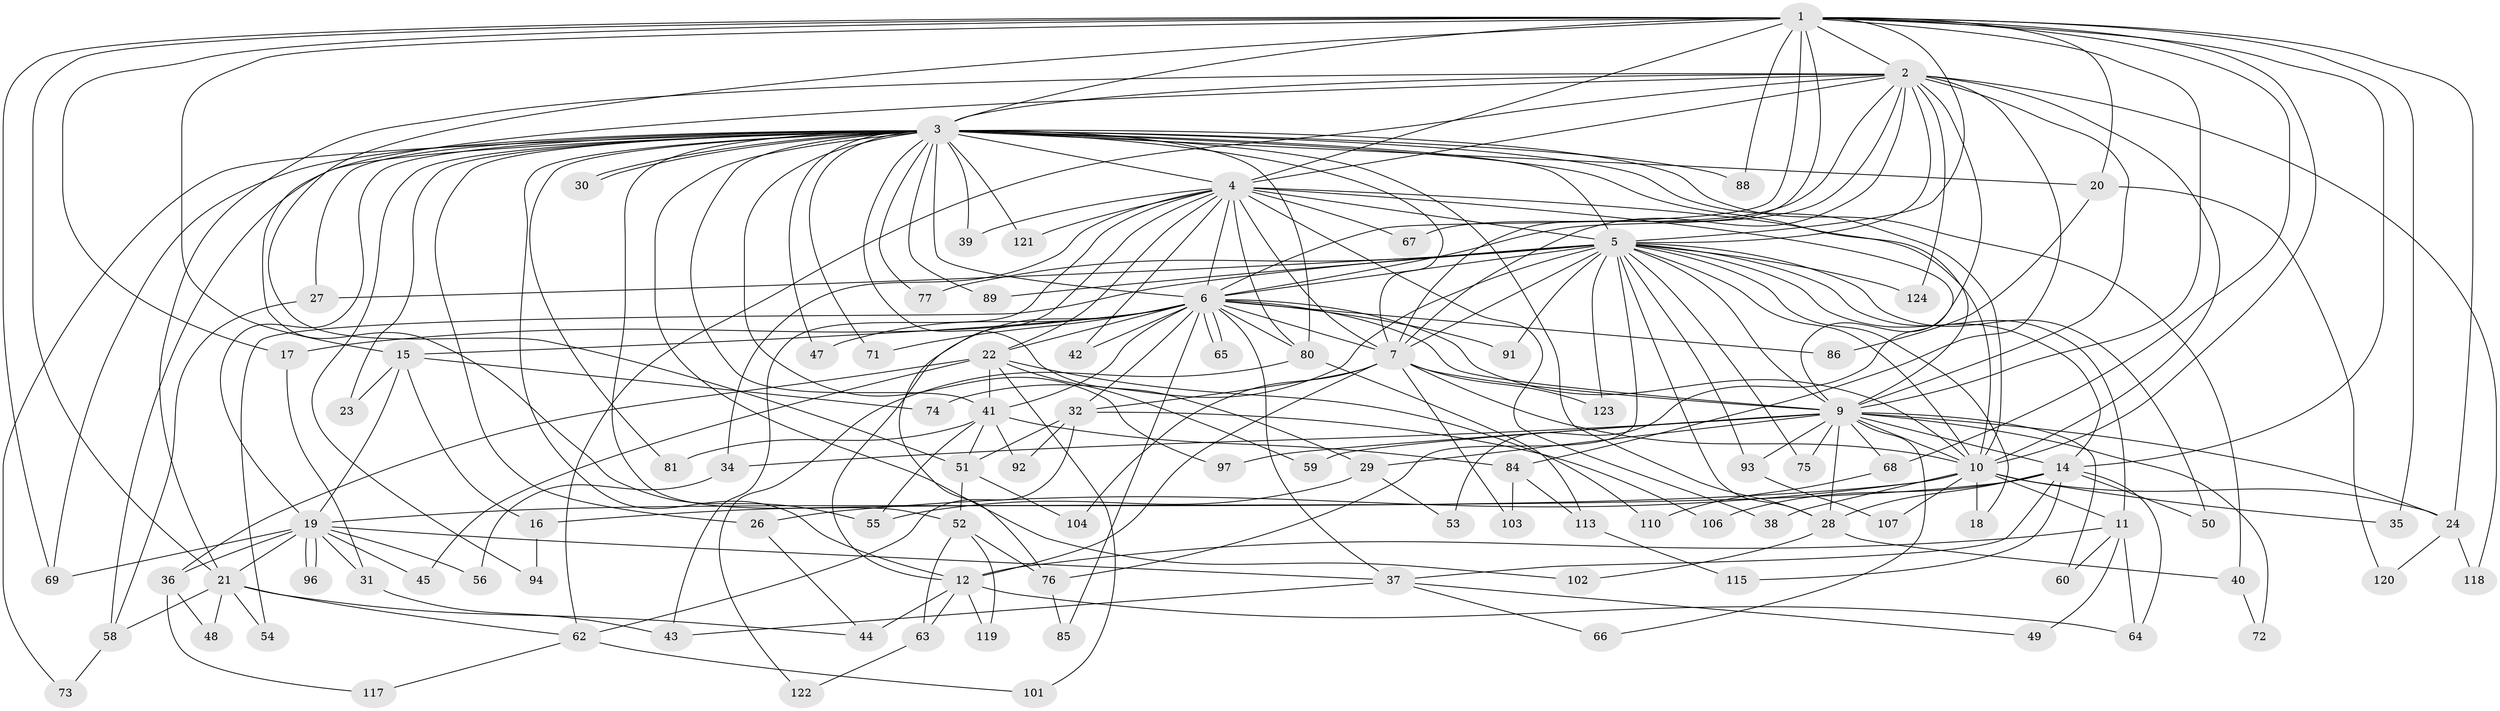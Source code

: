 // Generated by graph-tools (version 1.1) at 2025/23/03/03/25 07:23:44]
// undirected, 99 vertices, 236 edges
graph export_dot {
graph [start="1"]
  node [color=gray90,style=filled];
  1 [super="+98"];
  2 [super="+13"];
  3 [super="+8"];
  4 [super="+109"];
  5 [super="+99"];
  6 [super="+46"];
  7 [super="+82"];
  9 [super="+25"];
  10 [super="+108"];
  11 [super="+100"];
  12 [super="+111"];
  14 [super="+57"];
  15 [super="+105"];
  16;
  17;
  18;
  19 [super="+87"];
  20;
  21 [super="+33"];
  22;
  23;
  24 [super="+61"];
  26;
  27;
  28 [super="+114"];
  29;
  30;
  31;
  32;
  34;
  35;
  36;
  37;
  38;
  39;
  40;
  41 [super="+125"];
  42;
  43 [super="+126"];
  44 [super="+90"];
  45;
  47;
  48;
  49;
  50;
  51 [super="+78"];
  52 [super="+95"];
  53;
  54;
  55 [super="+70"];
  56;
  58 [super="+79"];
  59;
  60;
  62 [super="+112"];
  63;
  64 [super="+116"];
  65;
  66;
  67;
  68;
  69;
  71;
  72;
  73;
  74;
  75;
  76;
  77;
  80 [super="+83"];
  81;
  84;
  85;
  86;
  88;
  89;
  91;
  92;
  93;
  94;
  96;
  97;
  101;
  102;
  103;
  104;
  106;
  107;
  110;
  113;
  115;
  117;
  118;
  119;
  120;
  121;
  122;
  123;
  124;
  1 -- 2;
  1 -- 3 [weight=2];
  1 -- 4;
  1 -- 5;
  1 -- 6;
  1 -- 7;
  1 -- 9;
  1 -- 10;
  1 -- 15;
  1 -- 17;
  1 -- 20;
  1 -- 35;
  1 -- 51;
  1 -- 68;
  1 -- 88;
  1 -- 69;
  1 -- 24;
  1 -- 14;
  1 -- 21;
  2 -- 3 [weight=2];
  2 -- 4;
  2 -- 5;
  2 -- 6;
  2 -- 7;
  2 -- 9;
  2 -- 10 [weight=3];
  2 -- 53;
  2 -- 62;
  2 -- 84;
  2 -- 124;
  2 -- 67;
  2 -- 21;
  2 -- 118;
  2 -- 55;
  3 -- 4 [weight=2];
  3 -- 5 [weight=2];
  3 -- 6 [weight=2];
  3 -- 7 [weight=2];
  3 -- 9 [weight=3];
  3 -- 10 [weight=2];
  3 -- 12;
  3 -- 19;
  3 -- 28;
  3 -- 29;
  3 -- 30;
  3 -- 30;
  3 -- 40;
  3 -- 52;
  3 -- 73;
  3 -- 80;
  3 -- 88;
  3 -- 102;
  3 -- 121;
  3 -- 69;
  3 -- 71;
  3 -- 77;
  3 -- 81;
  3 -- 20;
  3 -- 23;
  3 -- 89;
  3 -- 26;
  3 -- 27;
  3 -- 94;
  3 -- 97;
  3 -- 39;
  3 -- 47;
  3 -- 58;
  3 -- 41;
  4 -- 5;
  4 -- 6;
  4 -- 7 [weight=2];
  4 -- 9;
  4 -- 10;
  4 -- 22;
  4 -- 34;
  4 -- 38;
  4 -- 39;
  4 -- 42;
  4 -- 43;
  4 -- 67;
  4 -- 76;
  4 -- 80;
  4 -- 121;
  5 -- 6;
  5 -- 7;
  5 -- 9;
  5 -- 10;
  5 -- 11;
  5 -- 14;
  5 -- 18;
  5 -- 27;
  5 -- 50;
  5 -- 54;
  5 -- 74;
  5 -- 75;
  5 -- 76;
  5 -- 77;
  5 -- 89;
  5 -- 91;
  5 -- 93;
  5 -- 123;
  5 -- 124;
  5 -- 28;
  6 -- 7;
  6 -- 9 [weight=2];
  6 -- 10;
  6 -- 15;
  6 -- 17;
  6 -- 22;
  6 -- 32;
  6 -- 37;
  6 -- 41;
  6 -- 42;
  6 -- 47;
  6 -- 65;
  6 -- 65;
  6 -- 71;
  6 -- 85;
  6 -- 86;
  6 -- 91;
  6 -- 80;
  6 -- 12;
  7 -- 9 [weight=2];
  7 -- 10;
  7 -- 12;
  7 -- 32;
  7 -- 103;
  7 -- 104;
  7 -- 123;
  9 -- 10;
  9 -- 14;
  9 -- 24;
  9 -- 29;
  9 -- 34;
  9 -- 59;
  9 -- 60;
  9 -- 66;
  9 -- 68;
  9 -- 72;
  9 -- 75;
  9 -- 93;
  9 -- 97;
  9 -- 28;
  10 -- 11;
  10 -- 18;
  10 -- 19;
  10 -- 24;
  10 -- 26;
  10 -- 35;
  10 -- 38;
  10 -- 107;
  11 -- 49;
  11 -- 60;
  11 -- 12;
  11 -- 64;
  12 -- 44;
  12 -- 63;
  12 -- 64;
  12 -- 119;
  14 -- 16;
  14 -- 28;
  14 -- 37;
  14 -- 50;
  14 -- 64;
  14 -- 106;
  14 -- 115;
  15 -- 16;
  15 -- 23;
  15 -- 74;
  15 -- 19;
  16 -- 94;
  17 -- 31;
  19 -- 21;
  19 -- 31;
  19 -- 36;
  19 -- 45;
  19 -- 56;
  19 -- 69;
  19 -- 96;
  19 -- 96;
  19 -- 37;
  20 -- 86;
  20 -- 120;
  21 -- 44;
  21 -- 54;
  21 -- 48;
  21 -- 58;
  21 -- 62;
  22 -- 36;
  22 -- 41;
  22 -- 45;
  22 -- 59;
  22 -- 101;
  22 -- 110;
  24 -- 120;
  24 -- 118;
  26 -- 44;
  27 -- 58;
  28 -- 40;
  28 -- 102;
  29 -- 53;
  29 -- 55;
  31 -- 43;
  32 -- 62;
  32 -- 92;
  32 -- 106;
  32 -- 51;
  34 -- 56;
  36 -- 48;
  36 -- 117;
  37 -- 49;
  37 -- 66;
  37 -- 43;
  40 -- 72;
  41 -- 51;
  41 -- 55;
  41 -- 81;
  41 -- 84;
  41 -- 92;
  51 -- 52;
  51 -- 104;
  52 -- 63;
  52 -- 119;
  52 -- 76;
  58 -- 73;
  62 -- 101;
  62 -- 117;
  63 -- 122;
  68 -- 110;
  76 -- 85;
  80 -- 122;
  80 -- 113;
  84 -- 103;
  84 -- 113;
  93 -- 107;
  113 -- 115;
}
